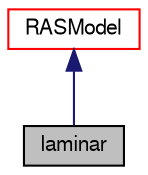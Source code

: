 digraph "laminar"
{
  bgcolor="transparent";
  edge [fontname="FreeSans",fontsize="10",labelfontname="FreeSans",labelfontsize="10"];
  node [fontname="FreeSans",fontsize="10",shape=record];
  Node19 [label="laminar",height=0.2,width=0.4,color="black", fillcolor="grey75", style="filled", fontcolor="black"];
  Node20 -> Node19 [dir="back",color="midnightblue",fontsize="10",style="solid",fontname="FreeSans"];
  Node20 [label="RASModel",height=0.2,width=0.4,color="red",URL="$a30758.html",tooltip="Abstract base class for turbulence models for compressible and combusting flows. "];
}
